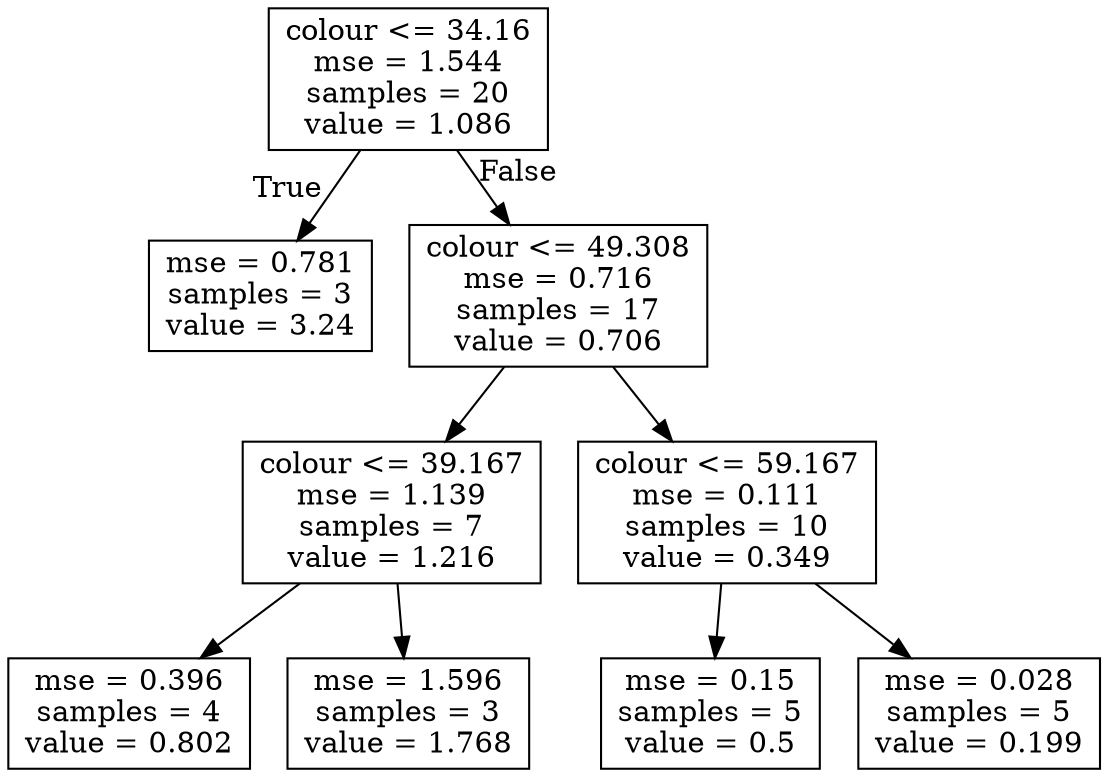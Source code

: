 digraph Tree {
node [shape=box] ;
0 [label="colour <= 34.16\nmse = 1.544\nsamples = 20\nvalue = 1.086"] ;
1 [label="mse = 0.781\nsamples = 3\nvalue = 3.24"] ;
0 -> 1 [labeldistance=2.5, labelangle=45, headlabel="True"] ;
2 [label="colour <= 49.308\nmse = 0.716\nsamples = 17\nvalue = 0.706"] ;
0 -> 2 [labeldistance=2.5, labelangle=-45, headlabel="False"] ;
3 [label="colour <= 39.167\nmse = 1.139\nsamples = 7\nvalue = 1.216"] ;
2 -> 3 ;
5 [label="mse = 0.396\nsamples = 4\nvalue = 0.802"] ;
3 -> 5 ;
6 [label="mse = 1.596\nsamples = 3\nvalue = 1.768"] ;
3 -> 6 ;
4 [label="colour <= 59.167\nmse = 0.111\nsamples = 10\nvalue = 0.349"] ;
2 -> 4 ;
7 [label="mse = 0.15\nsamples = 5\nvalue = 0.5"] ;
4 -> 7 ;
8 [label="mse = 0.028\nsamples = 5\nvalue = 0.199"] ;
4 -> 8 ;
}